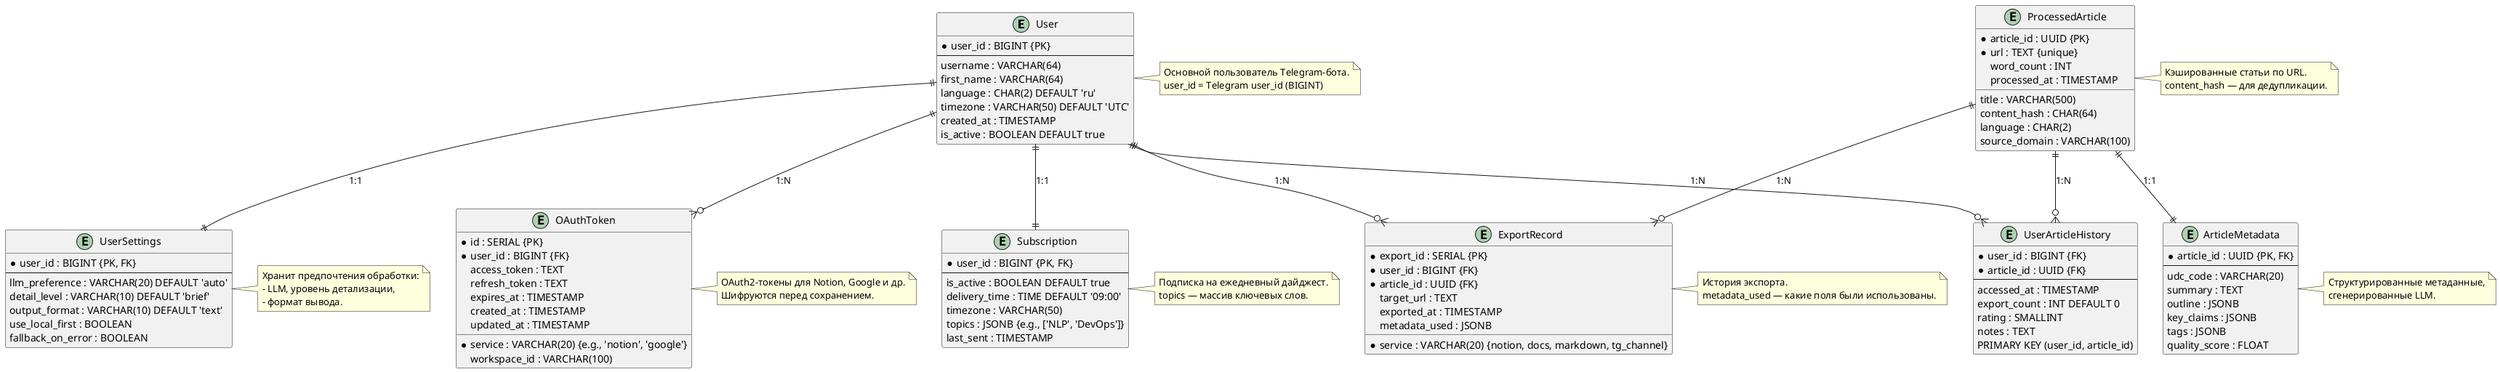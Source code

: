 @startuml
skinparam entity {
    BackgroundColor #FDFEFE
    BorderColor #34495E
    ArrowColor #2980B9
}

' ============ Entities ============

entity "User" as user {
  * user_id : BIGINT {PK}
  --
  username : VARCHAR(64)
  first_name : VARCHAR(64)
  language : CHAR(2) DEFAULT 'ru'
  timezone : VARCHAR(50) DEFAULT 'UTC'
  created_at : TIMESTAMP
  is_active : BOOLEAN DEFAULT true
}

entity "UserSettings" as settings {
  * user_id : BIGINT {PK, FK}
  --
  llm_preference : VARCHAR(20) DEFAULT 'auto'
  detail_level : VARCHAR(10) DEFAULT 'brief'
  output_format : VARCHAR(10) DEFAULT 'text'
  use_local_first : BOOLEAN
  fallback_on_error : BOOLEAN
}

entity "OAuthToken" as oauth {
  * id : SERIAL {PK}
  * user_id : BIGINT {FK}
  * service : VARCHAR(20) {e.g., 'notion', 'google'}
  access_token : TEXT
  refresh_token : TEXT
  expires_at : TIMESTAMP
  workspace_id : VARCHAR(100)
  created_at : TIMESTAMP
  updated_at : TIMESTAMP
}

entity "ProcessedArticle" as article {
  * article_id : UUID {PK}
  * url : TEXT {unique}
  title : VARCHAR(500)
  content_hash : CHAR(64)
  language : CHAR(2)
  word_count : INT
  processed_at : TIMESTAMP
  source_domain : VARCHAR(100)
}

entity "ArticleMetadata" as metadata {
  * article_id : UUID {PK, FK}
  --
  udc_code : VARCHAR(20)
  summary : TEXT
  outline : JSONB
  key_claims : JSONB
  tags : JSONB
  quality_score : FLOAT
}

entity "UserArticleHistory" as history {
  * user_id : BIGINT {FK}
  * article_id : UUID {FK}
  --
  accessed_at : TIMESTAMP
  export_count : INT DEFAULT 0
  rating : SMALLINT
  notes : TEXT
  PRIMARY KEY (user_id, article_id)
}

entity "Subscription" as subscription {
  * user_id : BIGINT {PK, FK}
  --
  is_active : BOOLEAN DEFAULT true
  delivery_time : TIME DEFAULT '09:00'
  timezone : VARCHAR(50)
  topics : JSONB {e.g., ['NLP', 'DevOps']}
  last_sent : TIMESTAMP
}

entity "ExportRecord" as export {
  * export_id : SERIAL {PK}
  * user_id : BIGINT {FK}
  * article_id : UUID {FK}
  * service : VARCHAR(20) {notion, docs, markdown, tg_channel}
  target_url : TEXT
  exported_at : TIMESTAMP
  metadata_used : JSONB
}

' ============ Relationships ============

user ||--|| settings : "1:1"
user ||--o{ oauth : "1:N"
user ||--o{ history : "1:N"
user ||--|| subscription : "1:1"
user ||--o{ export : "1:N"

article ||--|| metadata : "1:1"
article ||--o{ history : "1:N"
article ||--o{ export : "1:N"

note right of user
  Основной пользователь Telegram-бота.
  user_id = Telegram user_id (BIGINT)
end note

note right of settings
  Хранит предпочтения обработки:
  - LLM, уровень детализации,
  - формат вывода.
end note

note right of oauth
  OAuth2-токены для Notion, Google и др.
  Шифруются перед сохранением.
end note

note right of article
  Кэшированные статьи по URL.
  content_hash — для дедупликации.
end note

note right of metadata
  Структурированные метаданные,
  сгенерированные LLM.
end note

note right of subscription
  Подписка на ежедневный дайджест.
  topics — массив ключевых слов.
end note

note right of export
  История экспорта.
  metadata_used — какие поля были использованы.
end note

@enduml